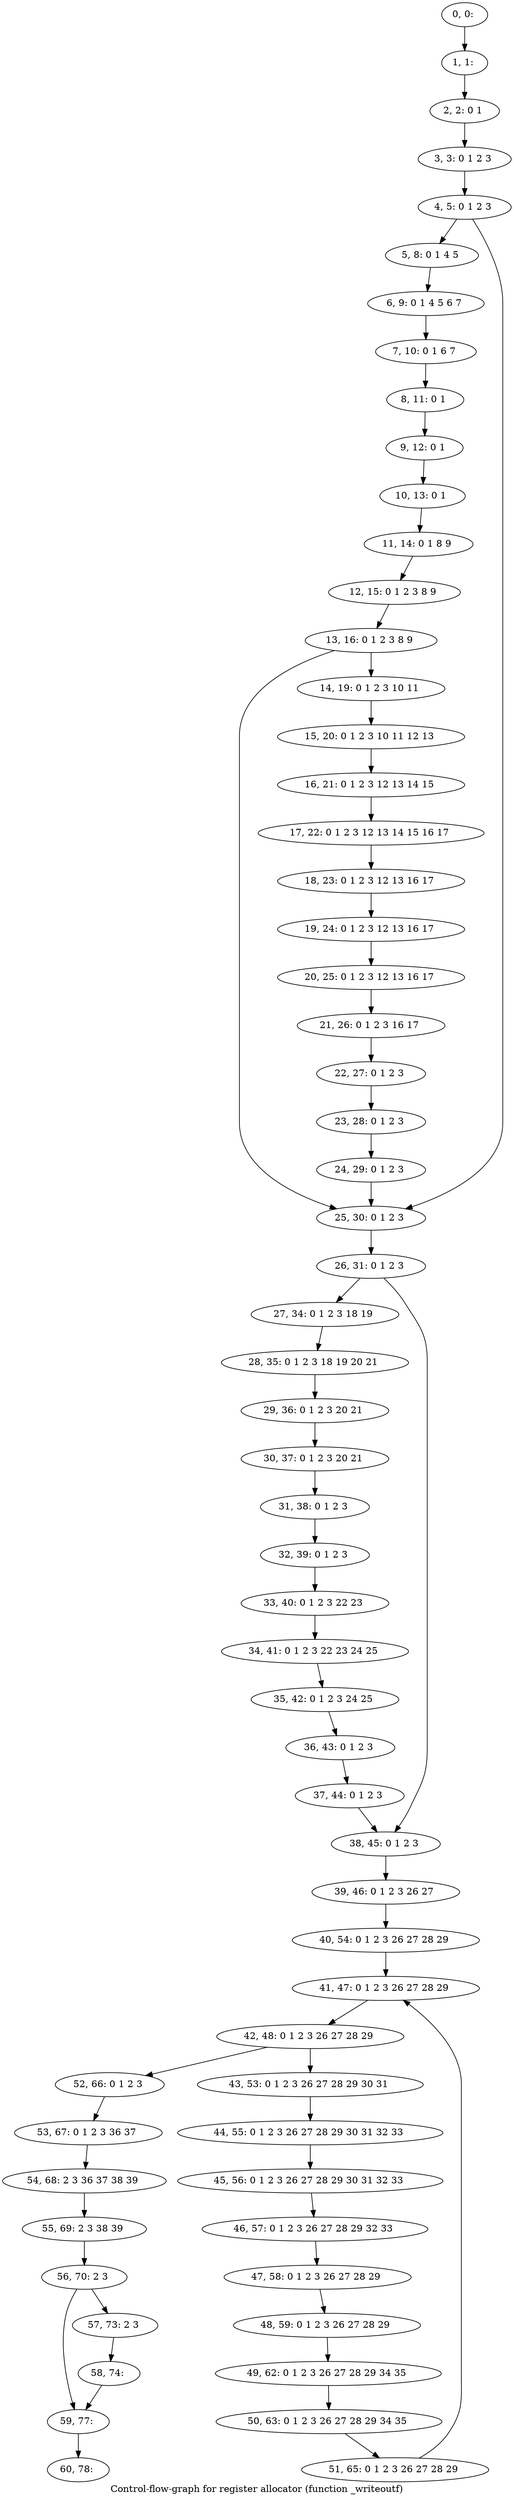 digraph G {
graph [label="Control-flow-graph for register allocator (function _writeoutf)"]
0[label="0, 0: "];
1[label="1, 1: "];
2[label="2, 2: 0 1 "];
3[label="3, 3: 0 1 2 3 "];
4[label="4, 5: 0 1 2 3 "];
5[label="5, 8: 0 1 4 5 "];
6[label="6, 9: 0 1 4 5 6 7 "];
7[label="7, 10: 0 1 6 7 "];
8[label="8, 11: 0 1 "];
9[label="9, 12: 0 1 "];
10[label="10, 13: 0 1 "];
11[label="11, 14: 0 1 8 9 "];
12[label="12, 15: 0 1 2 3 8 9 "];
13[label="13, 16: 0 1 2 3 8 9 "];
14[label="14, 19: 0 1 2 3 10 11 "];
15[label="15, 20: 0 1 2 3 10 11 12 13 "];
16[label="16, 21: 0 1 2 3 12 13 14 15 "];
17[label="17, 22: 0 1 2 3 12 13 14 15 16 17 "];
18[label="18, 23: 0 1 2 3 12 13 16 17 "];
19[label="19, 24: 0 1 2 3 12 13 16 17 "];
20[label="20, 25: 0 1 2 3 12 13 16 17 "];
21[label="21, 26: 0 1 2 3 16 17 "];
22[label="22, 27: 0 1 2 3 "];
23[label="23, 28: 0 1 2 3 "];
24[label="24, 29: 0 1 2 3 "];
25[label="25, 30: 0 1 2 3 "];
26[label="26, 31: 0 1 2 3 "];
27[label="27, 34: 0 1 2 3 18 19 "];
28[label="28, 35: 0 1 2 3 18 19 20 21 "];
29[label="29, 36: 0 1 2 3 20 21 "];
30[label="30, 37: 0 1 2 3 20 21 "];
31[label="31, 38: 0 1 2 3 "];
32[label="32, 39: 0 1 2 3 "];
33[label="33, 40: 0 1 2 3 22 23 "];
34[label="34, 41: 0 1 2 3 22 23 24 25 "];
35[label="35, 42: 0 1 2 3 24 25 "];
36[label="36, 43: 0 1 2 3 "];
37[label="37, 44: 0 1 2 3 "];
38[label="38, 45: 0 1 2 3 "];
39[label="39, 46: 0 1 2 3 26 27 "];
40[label="40, 54: 0 1 2 3 26 27 28 29 "];
41[label="41, 47: 0 1 2 3 26 27 28 29 "];
42[label="42, 48: 0 1 2 3 26 27 28 29 "];
43[label="43, 53: 0 1 2 3 26 27 28 29 30 31 "];
44[label="44, 55: 0 1 2 3 26 27 28 29 30 31 32 33 "];
45[label="45, 56: 0 1 2 3 26 27 28 29 30 31 32 33 "];
46[label="46, 57: 0 1 2 3 26 27 28 29 32 33 "];
47[label="47, 58: 0 1 2 3 26 27 28 29 "];
48[label="48, 59: 0 1 2 3 26 27 28 29 "];
49[label="49, 62: 0 1 2 3 26 27 28 29 34 35 "];
50[label="50, 63: 0 1 2 3 26 27 28 29 34 35 "];
51[label="51, 65: 0 1 2 3 26 27 28 29 "];
52[label="52, 66: 0 1 2 3 "];
53[label="53, 67: 0 1 2 3 36 37 "];
54[label="54, 68: 2 3 36 37 38 39 "];
55[label="55, 69: 2 3 38 39 "];
56[label="56, 70: 2 3 "];
57[label="57, 73: 2 3 "];
58[label="58, 74: "];
59[label="59, 77: "];
60[label="60, 78: "];
0->1 ;
1->2 ;
2->3 ;
3->4 ;
4->5 ;
4->25 ;
5->6 ;
6->7 ;
7->8 ;
8->9 ;
9->10 ;
10->11 ;
11->12 ;
12->13 ;
13->14 ;
13->25 ;
14->15 ;
15->16 ;
16->17 ;
17->18 ;
18->19 ;
19->20 ;
20->21 ;
21->22 ;
22->23 ;
23->24 ;
24->25 ;
25->26 ;
26->27 ;
26->38 ;
27->28 ;
28->29 ;
29->30 ;
30->31 ;
31->32 ;
32->33 ;
33->34 ;
34->35 ;
35->36 ;
36->37 ;
37->38 ;
38->39 ;
39->40 ;
40->41 ;
41->42 ;
42->43 ;
42->52 ;
43->44 ;
44->45 ;
45->46 ;
46->47 ;
47->48 ;
48->49 ;
49->50 ;
50->51 ;
51->41 ;
52->53 ;
53->54 ;
54->55 ;
55->56 ;
56->57 ;
56->59 ;
57->58 ;
58->59 ;
59->60 ;
}

